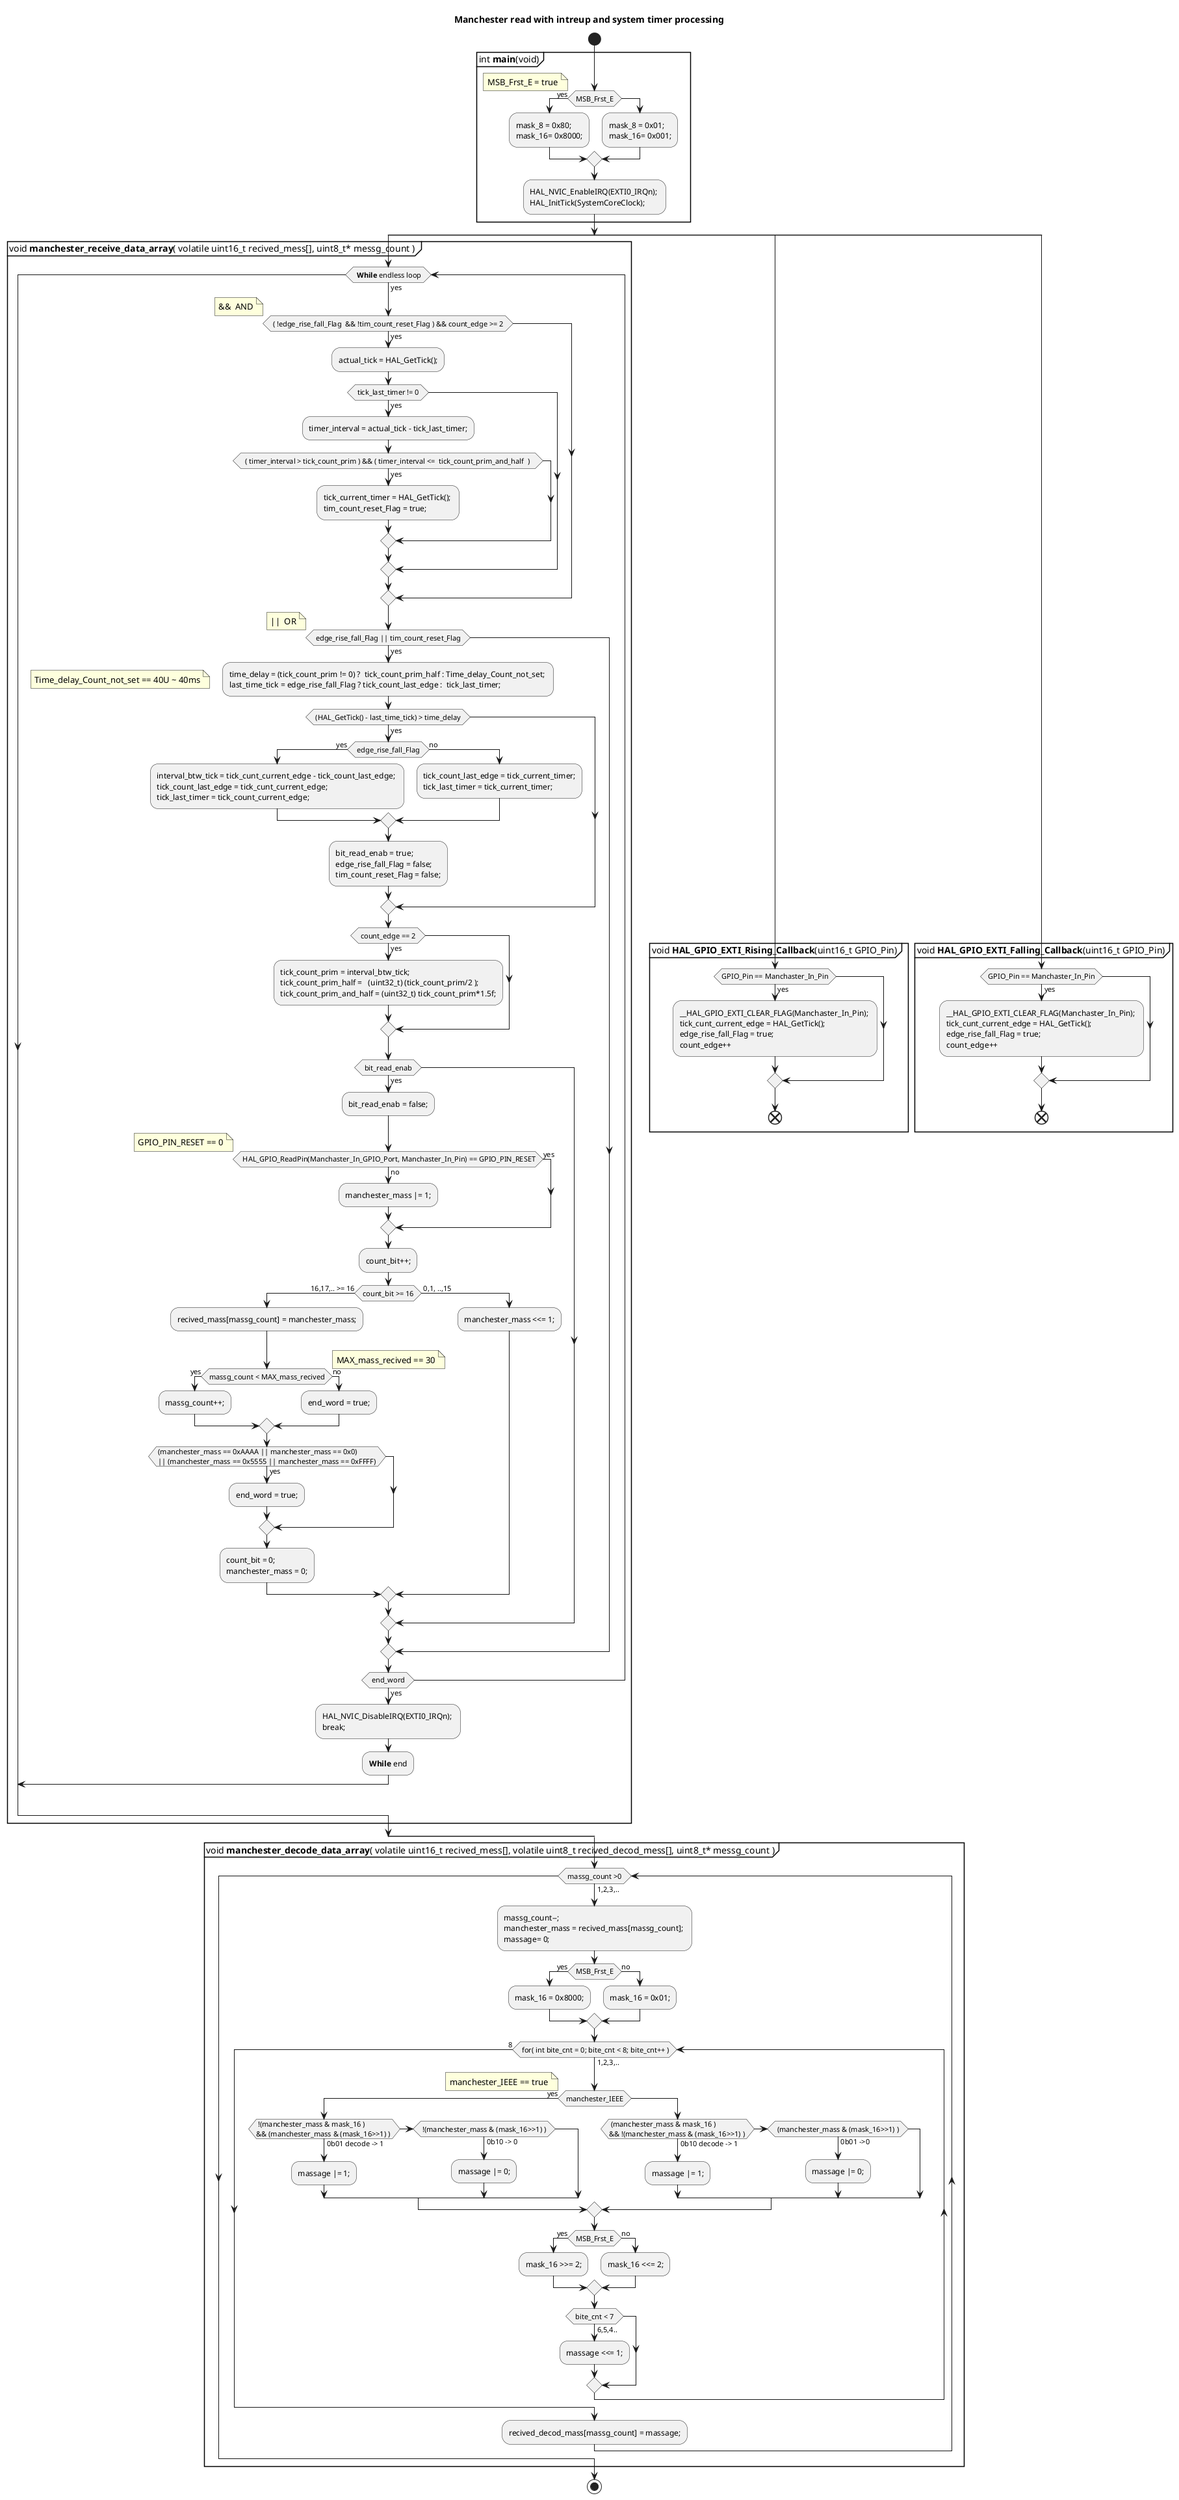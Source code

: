 @startuml
title Manchester read with intreup and system timer processing
' comment
start
' For write via VScode must by filename.puml
' This set can read 0s signal or 1s signal, but it not read data
' This set read values after Falling or Rising, but not between 

partition "int **main**(void)" {
if (MSB_Frst_E) then (yes)
	:mask_8 = 0x80; \nmask_16= 0x8000;;
else
	:mask_8 = 0x01; \nmask_16= 0x001;;
endif
note left :MSB_Frst_E = true

:HAL_NVIC_EnableIRQ(EXTI0_IRQn); \nHAL_InitTick(SystemCoreClock);;
}

'fork
split
partition "void **manchester_receive_data_array**( volatile uint16_t recived_mess[], uint8_t* messg_count ) " {
while (  **While** endless loop ) is (yes)

if ( ( !edge_rise_fall_Flag  && !tim_count_reset_Flag ) && count_edge >= 2 ) then (yes)
floating note left: &&  AND
    :actual_tick = HAL_GetTick();;
    
	if ( tick_last_timer != 0 ) then (yes)
		:timer_interval = actual_tick - tick_last_timer;;

		if (  ( timer_interval > tick_count_prim ) && ( timer_interval <=  tick_count_prim_and_half  )   ) then (yes)
			:tick_current_timer = HAL_GetTick(); \ntim_count_reset_Flag = true;;
		endif
	endif
endif


	'  ---------------------------- edge_Flag rection ------------------------- 
if ( edge_rise_fall_Flag || tim_count_reset_Flag )  then (yes) 
floating note left: ||  OR		
	:time_delay = (tick_count_prim != 0) ?  tick_count_prim_half : Time_delay_Count_not_set; \nlast_time_tick = edge_rise_fall_Flag ? tick_count_last_edge :  tick_last_timer;;


   		floating note left:   Time_delay_Count_not_set == 40U ~ 40ms
	if ( (HAL_GetTick() - last_time_tick) > time_delay ) then (yes)
		
        if ( edge_rise_fall_Flag ) then (yes)
            :interval_btw_tick = tick_cunt_current_edge - tick_count_last_edge; \ntick_count_last_edge = tick_cunt_current_edge; \ntick_last_timer = tick_count_current_edge;;
        else (no) 
            :tick_count_last_edge = tick_current_timer;\ntick_last_timer = tick_current_timer;;
        endif
        :bit_read_enab = true; \nedge_rise_fall_Flag = false; \ntim_count_reset_Flag = false;;
	endif
	  

	if ( count_edge == 2 ) then (yes)
		:tick_count_prim = interval_btw_tick; \ntick_count_prim_half =   (uint32_t) (tick_count_prim/2 ); \ntick_count_prim_and_half = (uint32_t) tick_count_prim*1.5f;;
	endif
	
	if ( bit_read_enab ) then (yes)
				
	  	:bit_read_enab = false;;	
		if ( HAL_GPIO_ReadPin(Manchaster_In_GPIO_Port, Manchaster_In_Pin) == GPIO_PIN_RESET) then (yes)
		note right: GPIO_PIN_RESET == 0
					'  :manchester_mass |= 0; \nmanchester_mass <<= 1; \ncount_bit++;;
				 		
		      		' if(HAL_GPIO_ReadPin(Manchaster_In_GPIO_Port, Manchaster_In_Pin) == GPIO_PIN_SET) then (yes)
		else (no)
			
					' \nmanchester_mass <<= 1; \ncount_bit++; 
			:manchester_mass |= 1;;
		   
		endif
			
		:count_bit++;;
		if(count_bit >= 16) then (16,17,.. >= 16)
					' :HAL_TIM_OC_Stop_IT(&htim1, TIM_CHANNEL_1);   HAL_NVIC_DisableIRQ(EXTI0_IRQn); \n
			:recived_mass[massg_count] = manchester_mass;;
			if (massg_count < MAX_mass_recived) then (yes)
				note right: MAX_mass_recived == 30
				:massg_count++;;
			else (no)
				:end_word = true;;
			endif

			if ( (manchester_mass == 0xAAAA || manchester_mass == 0x0)  \n || (manchester_mass == 0x5555 || manchester_mass == 0xFFFF) ) then (yes)
				:end_word = true;;
			endif
					' // HAL_UART_Transmit(&huart1, (uint8_t *) "\r\n", sizeof("\r\n"), 1);
			:count_bit = 0; \nmanchester_mass = 0;;
					' //manchester_mass = 0;
		else ( 0,1, ..,15)
			:manchester_mass <<= 1;;
		endif
	endif

	  endif
	if ( end_word ) then (yes)
		  ' //HAL_SuspendTick();
		:HAL_NVIC_DisableIRQ(EXTI0_IRQn); \nbreak;;
		:**While** end;
		break	
		' detach
		' stop
	endif


  
endwhile
'-[hidden]->
 ' detach
}


' -------------------------------- hedlers for interupt -----------------------------
' ---------------------- Callback for TIM_OC---------------------------
'fork again
 '  partition "void **HAL_TIM_OC_DelayElapsedCallback**(TIM_HandleTypeDef * htim)"{
	' start
'	if (htim->Instance == TIM2) then (yes)
 '   		:__HAL_TIM_CLEAR_FLAG(&htim2, TIM_FLAG_CC1); \ntim_count_reset_Flag = true;;
'	endif
'	end
 '  }

' --------------------------------Callback for GPIO_EXTI------------------------------
'fork again
split again
   partition "void **HAL_GPIO_EXTI_Rising_Callback**(uint16_t GPIO_Pin)"{
	if (GPIO_Pin == Manchaster_In_Pin) then (yes)
		:__HAL_GPIO_EXTI_CLEAR_FLAG(Manchaster_In_Pin); \ntick_cunt_current_edge = HAL_GetTick(); \nedge_rise_fall_Flag = true; \ncount_edge++;
	endif
	end
   }


'fork again
split again
   partition "void **HAL_GPIO_EXTI_Falling_Callback**(uint16_t GPIO_Pin)"{
	if (GPIO_Pin == Manchaster_In_Pin) then (yes)
		:__HAL_GPIO_EXTI_CLEAR_FLAG(Manchaster_In_Pin); \ntick_cunt_current_edge = HAL_GetTick(); \nedge_rise_fall_Flag = true; \ncount_edge++;
	endif
	end
   }
'end fork
end split
' end merge

' ----------------- end of  main() ------------------
partition "void **manchester_decode_data_array**( volatile uint16_t recived_mess[], volatile uint8_t recived_decod_mess[], uint8_t* messg_count )" {
	while ( massg_count >0 ) is (1,2,3,..)
		:massg_count--; \nmanchester_mass = recived_mass[massg_count]; \nmassage= 0;;
		
		if (MSB_Frst_E) then (yes)
			:mask_16 = 0x8000;;
		else (no)
			:mask_16 = 0x01;;
		endif

		' for loop
		while ( for( int bite_cnt = 0; bite_cnt < 8; bite_cnt++ )) is (1,2,3,..)
			if (manchester_IEEE) then (yes)
			' 0b01 decode -> 1
			
				if ( !(manchester_mass & mask_16 ) \n&& (manchester_mass & (mask_16>>1) ) ) then (0b01 decode -> 1)
					:massage |= 1;;
				elseif ( !(manchester_mass & (mask_16>>1) ) ) then (0b10 -> 0)
					:massage |= 0;;
				endif

			else
			' 0b10 decode -> 1
				if ( (manchester_mass & mask_16 ) \n&& !(manchester_mass & (mask_16>>1) ) ) then (0b10 decode -> 1)
					:massage |= 1;;
				elseif ( (manchester_mass & (mask_16>>1) ) ) then (0b01 ->0)
					:massage |= 0;;
				endif

			endif
		note left :manchester_IEEE == true

			if (MSB_Frst_E) then (yes)
				:mask_16 >>= 2;;
			else (no)
				:mask_16 <<= 2;;
			endif

			if ( bite_cnt < 7 ) then (6,5,4..)
				:massage <<= 1;;
			endif

		endwhile (8)

		:recived_decod_mass[massg_count] = massage;;
	endwhile

':code;
}
stop

@enduml
